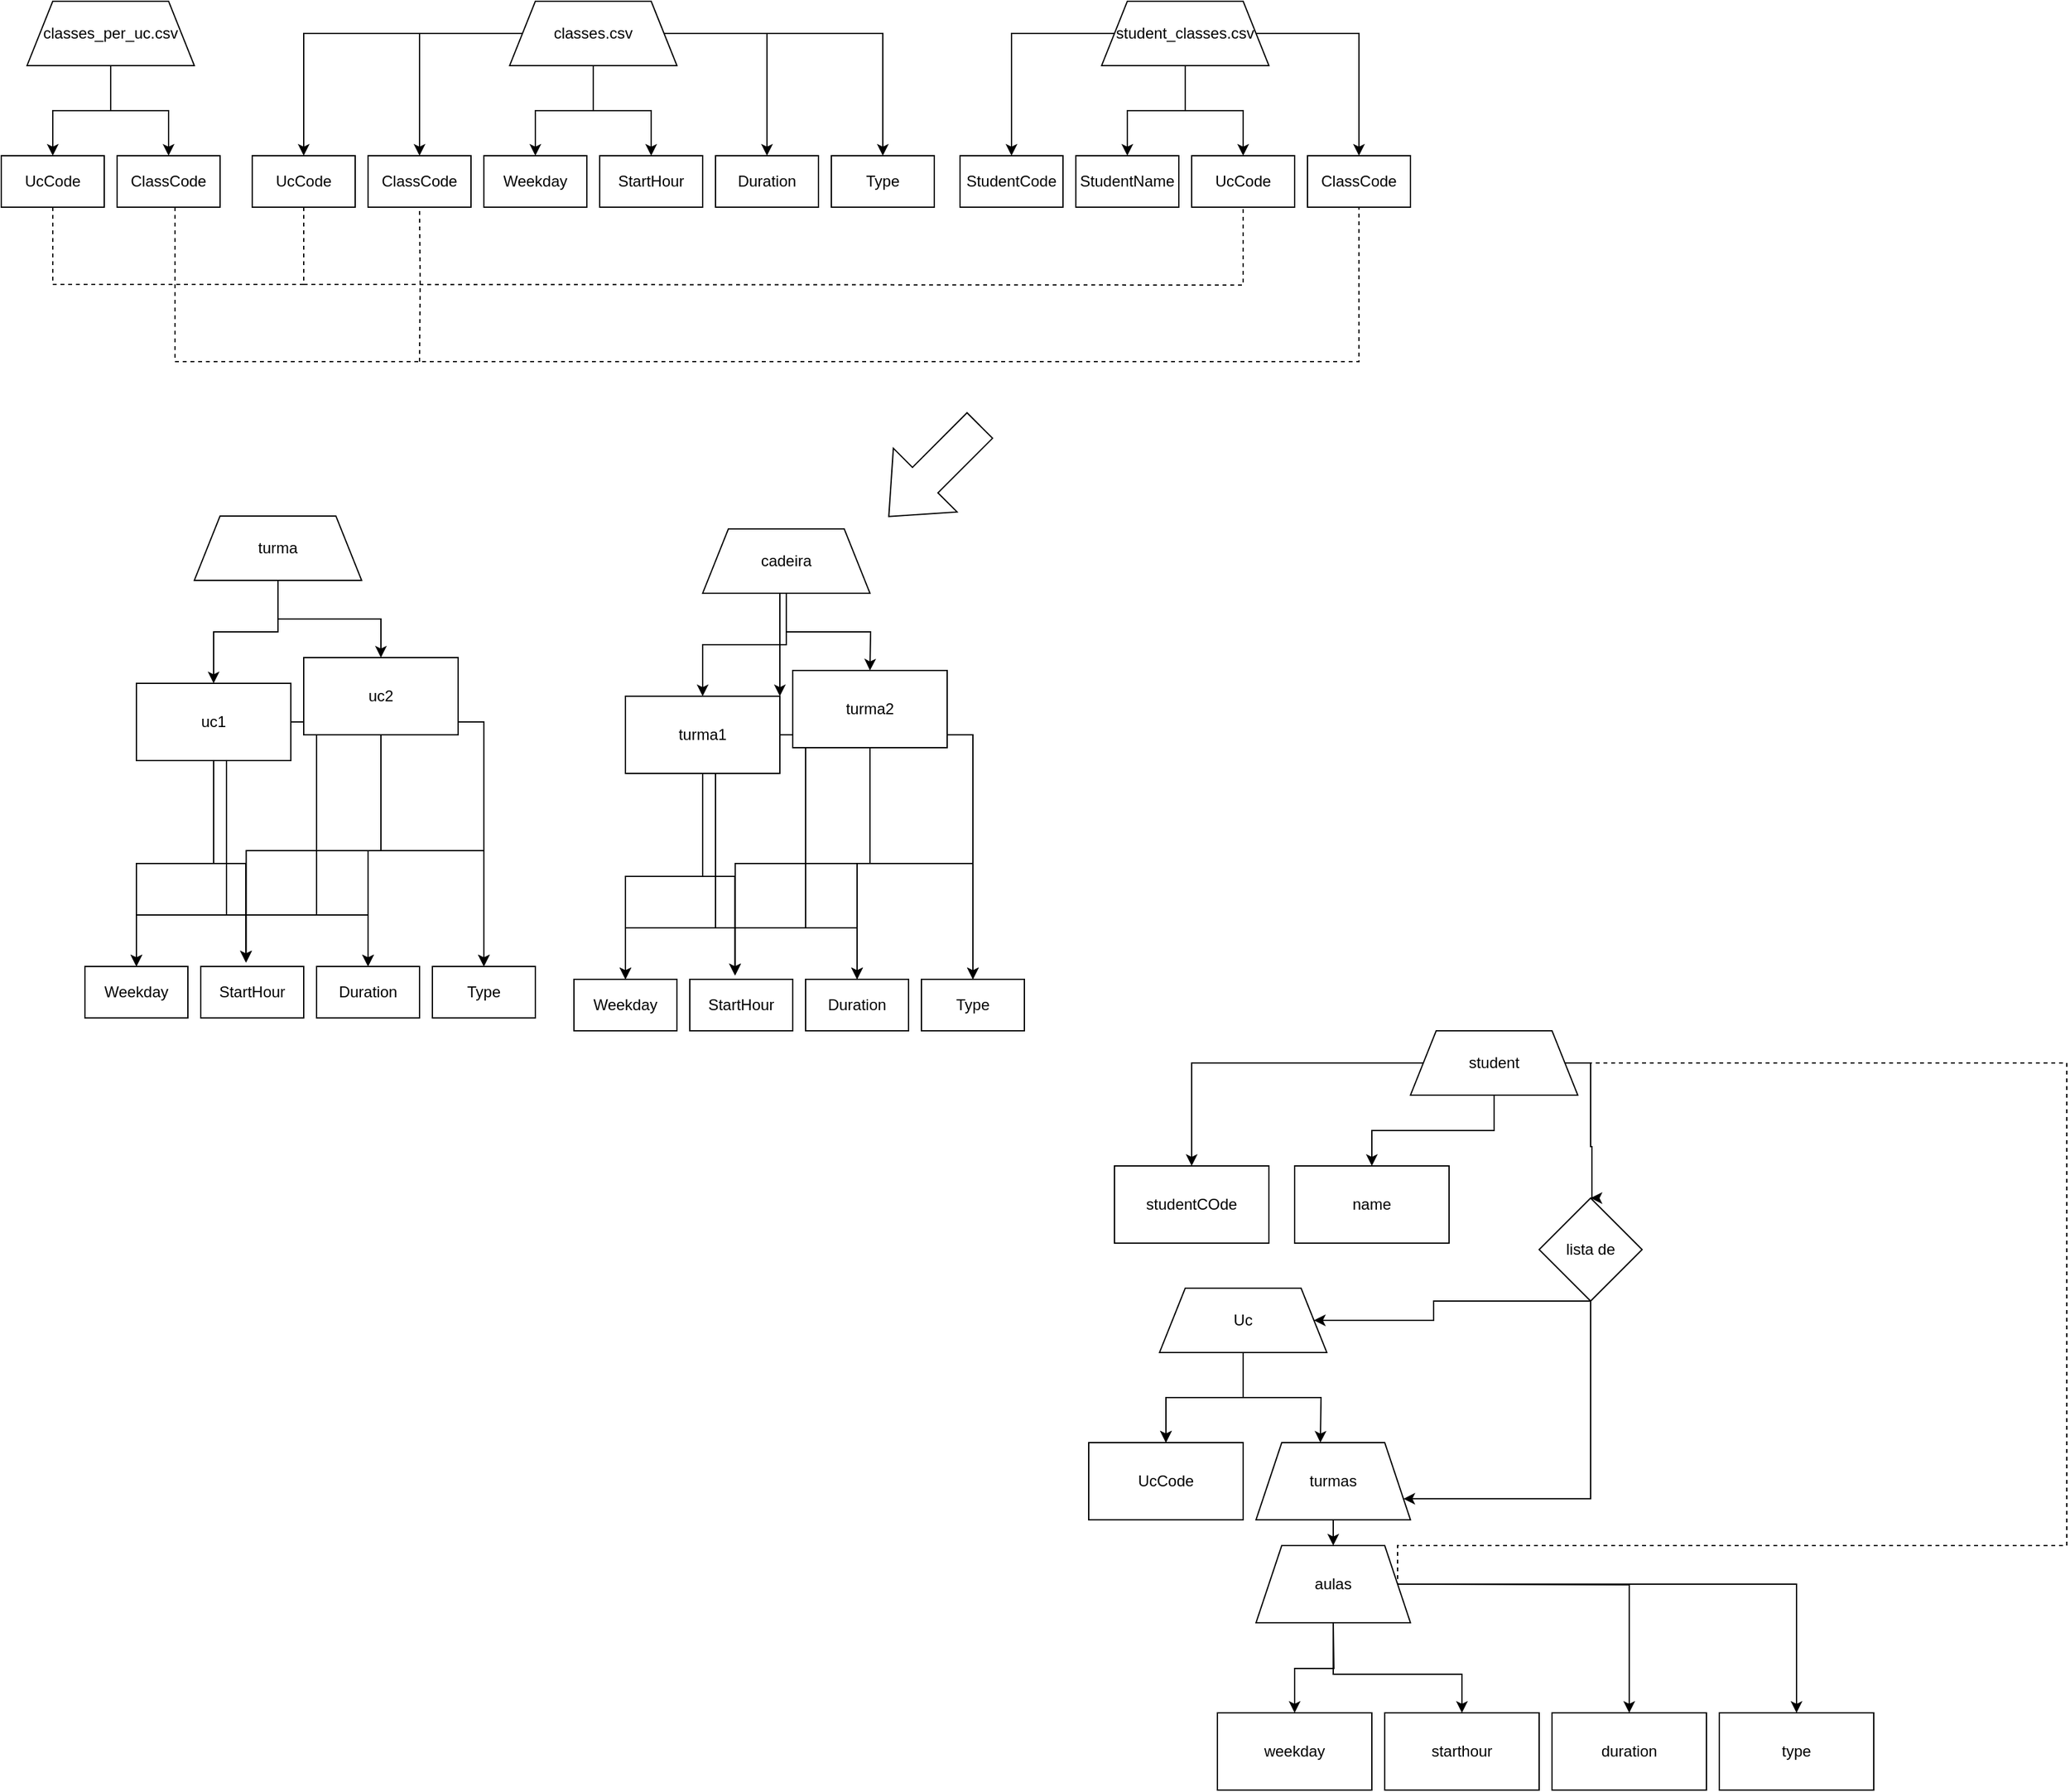<mxfile version="22.0.2" type="device">
  <diagram name="Página-1" id="1RSM4zQw5tnt1VQKomll">
    <mxGraphModel dx="1595" dy="699" grid="1" gridSize="10" guides="1" tooltips="1" connect="1" arrows="1" fold="1" page="0" pageScale="1" pageWidth="827" pageHeight="1169" math="0" shadow="0">
      <root>
        <mxCell id="0" />
        <mxCell id="1" parent="0" />
        <mxCell id="jD-sTnze0FN-HvP1HJrU-20" value="UcCode" style="rounded=0;whiteSpace=wrap;html=1;" parent="1" vertex="1">
          <mxGeometry x="-215" y="120" width="80" height="40" as="geometry" />
        </mxCell>
        <mxCell id="jD-sTnze0FN-HvP1HJrU-22" value="ClassCode" style="rounded=0;whiteSpace=wrap;html=1;" parent="1" vertex="1">
          <mxGeometry x="-125" y="120" width="80" height="40" as="geometry" />
        </mxCell>
        <mxCell id="jD-sTnze0FN-HvP1HJrU-29" style="edgeStyle=orthogonalEdgeStyle;rounded=0;orthogonalLoop=1;jettySize=auto;html=1;entryX=0.5;entryY=0;entryDx=0;entryDy=0;fontFamily=Helvetica;fontSize=12;fontColor=default;" parent="1" source="jD-sTnze0FN-HvP1HJrU-27" target="jD-sTnze0FN-HvP1HJrU-20" edge="1">
          <mxGeometry relative="1" as="geometry" />
        </mxCell>
        <mxCell id="jD-sTnze0FN-HvP1HJrU-30" style="edgeStyle=orthogonalEdgeStyle;rounded=0;orthogonalLoop=1;jettySize=auto;html=1;entryX=0.5;entryY=0;entryDx=0;entryDy=0;fontFamily=Helvetica;fontSize=12;fontColor=default;" parent="1" source="jD-sTnze0FN-HvP1HJrU-27" target="jD-sTnze0FN-HvP1HJrU-22" edge="1">
          <mxGeometry relative="1" as="geometry" />
        </mxCell>
        <mxCell id="jD-sTnze0FN-HvP1HJrU-27" value="classes_per_uc.csv" style="shape=trapezoid;perimeter=trapezoidPerimeter;whiteSpace=wrap;html=1;fixedSize=1;rounded=0;strokeColor=default;align=center;verticalAlign=middle;fontFamily=Helvetica;fontSize=12;fontColor=default;fillColor=default;" parent="1" vertex="1">
          <mxGeometry x="-195" width="130" height="50" as="geometry" />
        </mxCell>
        <mxCell id="jD-sTnze0FN-HvP1HJrU-38" style="edgeStyle=orthogonalEdgeStyle;rounded=0;orthogonalLoop=1;jettySize=auto;html=1;fontFamily=Helvetica;fontSize=12;fontColor=default;" parent="1" source="jD-sTnze0FN-HvP1HJrU-31" target="jD-sTnze0FN-HvP1HJrU-33" edge="1">
          <mxGeometry relative="1" as="geometry" />
        </mxCell>
        <mxCell id="jD-sTnze0FN-HvP1HJrU-39" style="edgeStyle=orthogonalEdgeStyle;rounded=0;orthogonalLoop=1;jettySize=auto;html=1;fontFamily=Helvetica;fontSize=12;fontColor=default;" parent="1" source="jD-sTnze0FN-HvP1HJrU-31" target="jD-sTnze0FN-HvP1HJrU-32" edge="1">
          <mxGeometry relative="1" as="geometry" />
        </mxCell>
        <mxCell id="jD-sTnze0FN-HvP1HJrU-40" style="edgeStyle=orthogonalEdgeStyle;rounded=0;orthogonalLoop=1;jettySize=auto;html=1;fontFamily=Helvetica;fontSize=12;fontColor=default;" parent="1" source="jD-sTnze0FN-HvP1HJrU-31" target="jD-sTnze0FN-HvP1HJrU-34" edge="1">
          <mxGeometry relative="1" as="geometry" />
        </mxCell>
        <mxCell id="jD-sTnze0FN-HvP1HJrU-41" style="edgeStyle=orthogonalEdgeStyle;rounded=0;orthogonalLoop=1;jettySize=auto;html=1;fontFamily=Helvetica;fontSize=12;fontColor=default;" parent="1" source="jD-sTnze0FN-HvP1HJrU-31" target="jD-sTnze0FN-HvP1HJrU-35" edge="1">
          <mxGeometry relative="1" as="geometry" />
        </mxCell>
        <mxCell id="jD-sTnze0FN-HvP1HJrU-42" style="edgeStyle=orthogonalEdgeStyle;rounded=0;orthogonalLoop=1;jettySize=auto;html=1;fontFamily=Helvetica;fontSize=12;fontColor=default;" parent="1" source="jD-sTnze0FN-HvP1HJrU-31" target="jD-sTnze0FN-HvP1HJrU-36" edge="1">
          <mxGeometry relative="1" as="geometry" />
        </mxCell>
        <mxCell id="jD-sTnze0FN-HvP1HJrU-43" style="edgeStyle=orthogonalEdgeStyle;rounded=0;orthogonalLoop=1;jettySize=auto;html=1;fontFamily=Helvetica;fontSize=12;fontColor=default;" parent="1" source="jD-sTnze0FN-HvP1HJrU-31" target="jD-sTnze0FN-HvP1HJrU-37" edge="1">
          <mxGeometry relative="1" as="geometry" />
        </mxCell>
        <mxCell id="jD-sTnze0FN-HvP1HJrU-31" value="classes.csv" style="shape=trapezoid;perimeter=trapezoidPerimeter;whiteSpace=wrap;html=1;fixedSize=1;rounded=0;strokeColor=default;align=center;verticalAlign=middle;fontFamily=Helvetica;fontSize=12;fontColor=default;fillColor=default;" parent="1" vertex="1">
          <mxGeometry x="180" width="130" height="50" as="geometry" />
        </mxCell>
        <mxCell id="jD-sTnze0FN-HvP1HJrU-32" value="ClassCode" style="rounded=0;whiteSpace=wrap;html=1;" parent="1" vertex="1">
          <mxGeometry x="70" y="120" width="80" height="40" as="geometry" />
        </mxCell>
        <mxCell id="jD-sTnze0FN-HvP1HJrU-33" value="UcCode" style="rounded=0;whiteSpace=wrap;html=1;" parent="1" vertex="1">
          <mxGeometry x="-20" y="120" width="80" height="40" as="geometry" />
        </mxCell>
        <mxCell id="jD-sTnze0FN-HvP1HJrU-34" value="Weekday" style="rounded=0;whiteSpace=wrap;html=1;" parent="1" vertex="1">
          <mxGeometry x="160" y="120" width="80" height="40" as="geometry" />
        </mxCell>
        <mxCell id="jD-sTnze0FN-HvP1HJrU-35" value="StartHour" style="rounded=0;whiteSpace=wrap;html=1;" parent="1" vertex="1">
          <mxGeometry x="250" y="120" width="80" height="40" as="geometry" />
        </mxCell>
        <mxCell id="jD-sTnze0FN-HvP1HJrU-36" value="Duration" style="rounded=0;whiteSpace=wrap;html=1;" parent="1" vertex="1">
          <mxGeometry x="340" y="120" width="80" height="40" as="geometry" />
        </mxCell>
        <mxCell id="jD-sTnze0FN-HvP1HJrU-37" value="Type" style="rounded=0;whiteSpace=wrap;html=1;" parent="1" vertex="1">
          <mxGeometry x="430" y="120" width="80" height="40" as="geometry" />
        </mxCell>
        <mxCell id="jD-sTnze0FN-HvP1HJrU-49" style="edgeStyle=orthogonalEdgeStyle;rounded=0;orthogonalLoop=1;jettySize=auto;html=1;fontFamily=Helvetica;fontSize=12;fontColor=default;" parent="1" source="jD-sTnze0FN-HvP1HJrU-44" target="jD-sTnze0FN-HvP1HJrU-48" edge="1">
          <mxGeometry relative="1" as="geometry" />
        </mxCell>
        <mxCell id="jD-sTnze0FN-HvP1HJrU-50" style="edgeStyle=orthogonalEdgeStyle;rounded=0;orthogonalLoop=1;jettySize=auto;html=1;fontFamily=Helvetica;fontSize=12;fontColor=default;" parent="1" source="jD-sTnze0FN-HvP1HJrU-44" target="jD-sTnze0FN-HvP1HJrU-47" edge="1">
          <mxGeometry relative="1" as="geometry" />
        </mxCell>
        <mxCell id="jD-sTnze0FN-HvP1HJrU-51" style="edgeStyle=orthogonalEdgeStyle;rounded=0;orthogonalLoop=1;jettySize=auto;html=1;fontFamily=Helvetica;fontSize=12;fontColor=default;" parent="1" source="jD-sTnze0FN-HvP1HJrU-44" target="jD-sTnze0FN-HvP1HJrU-46" edge="1">
          <mxGeometry relative="1" as="geometry" />
        </mxCell>
        <mxCell id="jD-sTnze0FN-HvP1HJrU-52" style="edgeStyle=orthogonalEdgeStyle;rounded=0;orthogonalLoop=1;jettySize=auto;html=1;fontFamily=Helvetica;fontSize=12;fontColor=default;" parent="1" source="jD-sTnze0FN-HvP1HJrU-44" target="jD-sTnze0FN-HvP1HJrU-45" edge="1">
          <mxGeometry relative="1" as="geometry" />
        </mxCell>
        <mxCell id="jD-sTnze0FN-HvP1HJrU-44" value="student_classes.csv" style="shape=trapezoid;perimeter=trapezoidPerimeter;whiteSpace=wrap;html=1;fixedSize=1;rounded=0;strokeColor=default;align=center;verticalAlign=middle;fontFamily=Helvetica;fontSize=12;fontColor=default;fillColor=default;" parent="1" vertex="1">
          <mxGeometry x="640" width="130" height="50" as="geometry" />
        </mxCell>
        <mxCell id="jD-sTnze0FN-HvP1HJrU-45" value="ClassCode" style="rounded=0;whiteSpace=wrap;html=1;" parent="1" vertex="1">
          <mxGeometry x="800" y="120" width="80" height="40" as="geometry" />
        </mxCell>
        <mxCell id="jD-sTnze0FN-HvP1HJrU-46" value="UcCode" style="rounded=0;whiteSpace=wrap;html=1;" parent="1" vertex="1">
          <mxGeometry x="710" y="120" width="80" height="40" as="geometry" />
        </mxCell>
        <mxCell id="jD-sTnze0FN-HvP1HJrU-47" value="StudentName" style="rounded=0;whiteSpace=wrap;html=1;" parent="1" vertex="1">
          <mxGeometry x="620" y="120" width="80" height="40" as="geometry" />
        </mxCell>
        <mxCell id="jD-sTnze0FN-HvP1HJrU-48" value="StudentCode" style="rounded=0;whiteSpace=wrap;html=1;" parent="1" vertex="1">
          <mxGeometry x="530" y="120" width="80" height="40" as="geometry" />
        </mxCell>
        <mxCell id="jD-sTnze0FN-HvP1HJrU-54" value="" style="endArrow=none;html=1;edgeStyle=orthogonalEdgeStyle;rounded=0;fontFamily=Helvetica;fontSize=12;fontColor=default;dashed=1;exitX=0.5;exitY=1;exitDx=0;exitDy=0;entryX=0.5;entryY=1;entryDx=0;entryDy=0;" parent="1" source="jD-sTnze0FN-HvP1HJrU-20" target="jD-sTnze0FN-HvP1HJrU-33" edge="1">
          <mxGeometry relative="1" as="geometry">
            <mxPoint x="-130" y="250" as="sourcePoint" />
            <mxPoint x="30" y="250" as="targetPoint" />
            <Array as="points">
              <mxPoint x="-175" y="220" />
              <mxPoint x="20" y="220" />
            </Array>
          </mxGeometry>
        </mxCell>
        <mxCell id="jD-sTnze0FN-HvP1HJrU-57" value="" style="endArrow=none;html=1;edgeStyle=orthogonalEdgeStyle;rounded=0;fontFamily=Helvetica;fontSize=12;fontColor=default;dashed=1;exitX=0.5;exitY=1;exitDx=0;exitDy=0;entryX=0.5;entryY=1;entryDx=0;entryDy=0;" parent="1" target="jD-sTnze0FN-HvP1HJrU-45" edge="1">
          <mxGeometry relative="1" as="geometry">
            <mxPoint x="-80" y="160" as="sourcePoint" />
            <mxPoint x="240" y="180" as="targetPoint" />
            <Array as="points">
              <mxPoint x="-80" y="280" />
              <mxPoint x="840" y="280" />
            </Array>
          </mxGeometry>
        </mxCell>
        <mxCell id="jD-sTnze0FN-HvP1HJrU-61" value="" style="endArrow=none;html=1;edgeStyle=orthogonalEdgeStyle;rounded=0;fontFamily=Helvetica;fontSize=12;fontColor=default;entryX=0.5;entryY=1;entryDx=0;entryDy=0;dashed=1;" parent="1" target="jD-sTnze0FN-HvP1HJrU-46" edge="1">
          <mxGeometry relative="1" as="geometry">
            <mxPoint x="20" y="220" as="sourcePoint" />
            <mxPoint x="180" y="220" as="targetPoint" />
          </mxGeometry>
        </mxCell>
        <mxCell id="jD-sTnze0FN-HvP1HJrU-67" value="" style="endArrow=none;html=1;edgeStyle=orthogonalEdgeStyle;rounded=0;fontFamily=Helvetica;fontSize=12;fontColor=default;entryX=0.5;entryY=1;entryDx=0;entryDy=0;dashed=1;" parent="1" target="jD-sTnze0FN-HvP1HJrU-32" edge="1">
          <mxGeometry relative="1" as="geometry">
            <mxPoint x="110" y="280" as="sourcePoint" />
            <mxPoint x="320" y="330" as="targetPoint" />
          </mxGeometry>
        </mxCell>
        <mxCell id="ez9W7ZSchw-FkNqgG1aF-4" value="" style="edgeStyle=orthogonalEdgeStyle;rounded=0;orthogonalLoop=1;jettySize=auto;html=1;" edge="1" parent="1" source="ez9W7ZSchw-FkNqgG1aF-1" target="ez9W7ZSchw-FkNqgG1aF-3">
          <mxGeometry relative="1" as="geometry" />
        </mxCell>
        <mxCell id="ez9W7ZSchw-FkNqgG1aF-6" value="" style="edgeStyle=orthogonalEdgeStyle;rounded=0;orthogonalLoop=1;jettySize=auto;html=1;" edge="1" parent="1" source="ez9W7ZSchw-FkNqgG1aF-1" target="ez9W7ZSchw-FkNqgG1aF-3">
          <mxGeometry relative="1" as="geometry">
            <Array as="points">
              <mxPoint x="400" y="460" />
              <mxPoint x="400" y="460" />
            </Array>
          </mxGeometry>
        </mxCell>
        <mxCell id="ez9W7ZSchw-FkNqgG1aF-7" style="edgeStyle=orthogonalEdgeStyle;rounded=0;orthogonalLoop=1;jettySize=auto;html=1;" edge="1" parent="1" source="ez9W7ZSchw-FkNqgG1aF-1">
          <mxGeometry relative="1" as="geometry">
            <mxPoint x="460" y="520" as="targetPoint" />
          </mxGeometry>
        </mxCell>
        <mxCell id="ez9W7ZSchw-FkNqgG1aF-1" value="cadeira" style="shape=trapezoid;perimeter=trapezoidPerimeter;whiteSpace=wrap;html=1;fixedSize=1;rounded=0;strokeColor=default;align=center;verticalAlign=middle;fontFamily=Helvetica;fontSize=12;fontColor=default;fillColor=default;" vertex="1" parent="1">
          <mxGeometry x="330" y="410" width="130" height="50" as="geometry" />
        </mxCell>
        <mxCell id="ez9W7ZSchw-FkNqgG1aF-13" style="edgeStyle=orthogonalEdgeStyle;rounded=0;orthogonalLoop=1;jettySize=auto;html=1;entryX=0.5;entryY=0;entryDx=0;entryDy=0;" edge="1" parent="1" source="ez9W7ZSchw-FkNqgG1aF-3" target="ez9W7ZSchw-FkNqgG1aF-9">
          <mxGeometry relative="1" as="geometry" />
        </mxCell>
        <mxCell id="ez9W7ZSchw-FkNqgG1aF-15" style="edgeStyle=orthogonalEdgeStyle;rounded=0;orthogonalLoop=1;jettySize=auto;html=1;" edge="1" parent="1" source="ez9W7ZSchw-FkNqgG1aF-3" target="ez9W7ZSchw-FkNqgG1aF-11">
          <mxGeometry relative="1" as="geometry">
            <Array as="points">
              <mxPoint x="340" y="720" />
              <mxPoint x="450" y="720" />
            </Array>
          </mxGeometry>
        </mxCell>
        <mxCell id="ez9W7ZSchw-FkNqgG1aF-16" style="edgeStyle=orthogonalEdgeStyle;rounded=0;orthogonalLoop=1;jettySize=auto;html=1;" edge="1" parent="1" source="ez9W7ZSchw-FkNqgG1aF-3" target="ez9W7ZSchw-FkNqgG1aF-12">
          <mxGeometry relative="1" as="geometry" />
        </mxCell>
        <mxCell id="ez9W7ZSchw-FkNqgG1aF-3" value="turma1" style="whiteSpace=wrap;html=1;rounded=0;" vertex="1" parent="1">
          <mxGeometry x="270" y="540" width="120" height="60" as="geometry" />
        </mxCell>
        <mxCell id="ez9W7ZSchw-FkNqgG1aF-17" style="edgeStyle=orthogonalEdgeStyle;rounded=0;orthogonalLoop=1;jettySize=auto;html=1;" edge="1" parent="1" source="ez9W7ZSchw-FkNqgG1aF-8" target="ez9W7ZSchw-FkNqgG1aF-9">
          <mxGeometry relative="1" as="geometry">
            <Array as="points">
              <mxPoint x="410" y="720" />
              <mxPoint x="270" y="720" />
            </Array>
          </mxGeometry>
        </mxCell>
        <mxCell id="ez9W7ZSchw-FkNqgG1aF-18" style="edgeStyle=orthogonalEdgeStyle;rounded=0;orthogonalLoop=1;jettySize=auto;html=1;" edge="1" parent="1" source="ez9W7ZSchw-FkNqgG1aF-8" target="ez9W7ZSchw-FkNqgG1aF-11">
          <mxGeometry relative="1" as="geometry" />
        </mxCell>
        <mxCell id="ez9W7ZSchw-FkNqgG1aF-20" style="edgeStyle=orthogonalEdgeStyle;rounded=0;orthogonalLoop=1;jettySize=auto;html=1;entryX=0.5;entryY=0;entryDx=0;entryDy=0;" edge="1" parent="1" source="ez9W7ZSchw-FkNqgG1aF-8" target="ez9W7ZSchw-FkNqgG1aF-12">
          <mxGeometry relative="1" as="geometry" />
        </mxCell>
        <mxCell id="ez9W7ZSchw-FkNqgG1aF-8" value="turma2" style="whiteSpace=wrap;html=1;rounded=0;" vertex="1" parent="1">
          <mxGeometry x="400" y="520" width="120" height="60" as="geometry" />
        </mxCell>
        <mxCell id="ez9W7ZSchw-FkNqgG1aF-9" value="Weekday" style="rounded=0;whiteSpace=wrap;html=1;" vertex="1" parent="1">
          <mxGeometry x="230" y="760" width="80" height="40" as="geometry" />
        </mxCell>
        <mxCell id="ez9W7ZSchw-FkNqgG1aF-10" value="StartHour" style="rounded=0;whiteSpace=wrap;html=1;" vertex="1" parent="1">
          <mxGeometry x="320" y="760" width="80" height="40" as="geometry" />
        </mxCell>
        <mxCell id="ez9W7ZSchw-FkNqgG1aF-11" value="Duration" style="rounded=0;whiteSpace=wrap;html=1;" vertex="1" parent="1">
          <mxGeometry x="410" y="760" width="80" height="40" as="geometry" />
        </mxCell>
        <mxCell id="ez9W7ZSchw-FkNqgG1aF-12" value="Type" style="rounded=0;whiteSpace=wrap;html=1;" vertex="1" parent="1">
          <mxGeometry x="500" y="760" width="80" height="40" as="geometry" />
        </mxCell>
        <mxCell id="ez9W7ZSchw-FkNqgG1aF-14" style="edgeStyle=orthogonalEdgeStyle;rounded=0;orthogonalLoop=1;jettySize=auto;html=1;entryX=0.438;entryY=-0.079;entryDx=0;entryDy=0;entryPerimeter=0;" edge="1" parent="1" source="ez9W7ZSchw-FkNqgG1aF-3" target="ez9W7ZSchw-FkNqgG1aF-10">
          <mxGeometry relative="1" as="geometry" />
        </mxCell>
        <mxCell id="ez9W7ZSchw-FkNqgG1aF-19" style="edgeStyle=orthogonalEdgeStyle;rounded=0;orthogonalLoop=1;jettySize=auto;html=1;entryX=0.441;entryY=-0.075;entryDx=0;entryDy=0;entryPerimeter=0;" edge="1" parent="1" source="ez9W7ZSchw-FkNqgG1aF-8" target="ez9W7ZSchw-FkNqgG1aF-10">
          <mxGeometry relative="1" as="geometry" />
        </mxCell>
        <mxCell id="ez9W7ZSchw-FkNqgG1aF-36" style="edgeStyle=orthogonalEdgeStyle;rounded=0;orthogonalLoop=1;jettySize=auto;html=1;" edge="1" parent="1" source="ez9W7ZSchw-FkNqgG1aF-21" target="ez9W7ZSchw-FkNqgG1aF-25">
          <mxGeometry relative="1" as="geometry" />
        </mxCell>
        <mxCell id="ez9W7ZSchw-FkNqgG1aF-37" style="edgeStyle=orthogonalEdgeStyle;rounded=0;orthogonalLoop=1;jettySize=auto;html=1;" edge="1" parent="1" source="ez9W7ZSchw-FkNqgG1aF-21" target="ez9W7ZSchw-FkNqgG1aF-29">
          <mxGeometry relative="1" as="geometry" />
        </mxCell>
        <mxCell id="ez9W7ZSchw-FkNqgG1aF-21" value="turma" style="shape=trapezoid;perimeter=trapezoidPerimeter;whiteSpace=wrap;html=1;fixedSize=1;rounded=0;strokeColor=default;align=center;verticalAlign=middle;fontFamily=Helvetica;fontSize=12;fontColor=default;fillColor=default;" vertex="1" parent="1">
          <mxGeometry x="-65" y="400" width="130" height="50" as="geometry" />
        </mxCell>
        <mxCell id="ez9W7ZSchw-FkNqgG1aF-22" style="edgeStyle=orthogonalEdgeStyle;rounded=0;orthogonalLoop=1;jettySize=auto;html=1;entryX=0.5;entryY=0;entryDx=0;entryDy=0;" edge="1" parent="1" source="ez9W7ZSchw-FkNqgG1aF-25" target="ez9W7ZSchw-FkNqgG1aF-30">
          <mxGeometry relative="1" as="geometry" />
        </mxCell>
        <mxCell id="ez9W7ZSchw-FkNqgG1aF-23" style="edgeStyle=orthogonalEdgeStyle;rounded=0;orthogonalLoop=1;jettySize=auto;html=1;" edge="1" parent="1" source="ez9W7ZSchw-FkNqgG1aF-25" target="ez9W7ZSchw-FkNqgG1aF-32">
          <mxGeometry relative="1" as="geometry">
            <Array as="points">
              <mxPoint x="-40" y="710" />
              <mxPoint x="70" y="710" />
            </Array>
          </mxGeometry>
        </mxCell>
        <mxCell id="ez9W7ZSchw-FkNqgG1aF-24" style="edgeStyle=orthogonalEdgeStyle;rounded=0;orthogonalLoop=1;jettySize=auto;html=1;" edge="1" parent="1" source="ez9W7ZSchw-FkNqgG1aF-25" target="ez9W7ZSchw-FkNqgG1aF-33">
          <mxGeometry relative="1" as="geometry" />
        </mxCell>
        <mxCell id="ez9W7ZSchw-FkNqgG1aF-25" value="uc1" style="whiteSpace=wrap;html=1;rounded=0;" vertex="1" parent="1">
          <mxGeometry x="-110" y="530" width="120" height="60" as="geometry" />
        </mxCell>
        <mxCell id="ez9W7ZSchw-FkNqgG1aF-26" style="edgeStyle=orthogonalEdgeStyle;rounded=0;orthogonalLoop=1;jettySize=auto;html=1;" edge="1" parent="1" source="ez9W7ZSchw-FkNqgG1aF-29" target="ez9W7ZSchw-FkNqgG1aF-30">
          <mxGeometry relative="1" as="geometry">
            <Array as="points">
              <mxPoint x="30" y="710" />
              <mxPoint x="-110" y="710" />
            </Array>
          </mxGeometry>
        </mxCell>
        <mxCell id="ez9W7ZSchw-FkNqgG1aF-27" style="edgeStyle=orthogonalEdgeStyle;rounded=0;orthogonalLoop=1;jettySize=auto;html=1;" edge="1" parent="1" source="ez9W7ZSchw-FkNqgG1aF-29" target="ez9W7ZSchw-FkNqgG1aF-32">
          <mxGeometry relative="1" as="geometry" />
        </mxCell>
        <mxCell id="ez9W7ZSchw-FkNqgG1aF-28" style="edgeStyle=orthogonalEdgeStyle;rounded=0;orthogonalLoop=1;jettySize=auto;html=1;entryX=0.5;entryY=0;entryDx=0;entryDy=0;" edge="1" parent="1" source="ez9W7ZSchw-FkNqgG1aF-29" target="ez9W7ZSchw-FkNqgG1aF-33">
          <mxGeometry relative="1" as="geometry" />
        </mxCell>
        <mxCell id="ez9W7ZSchw-FkNqgG1aF-29" value="uc2" style="whiteSpace=wrap;html=1;rounded=0;" vertex="1" parent="1">
          <mxGeometry x="20" y="510" width="120" height="60" as="geometry" />
        </mxCell>
        <mxCell id="ez9W7ZSchw-FkNqgG1aF-30" value="Weekday" style="rounded=0;whiteSpace=wrap;html=1;" vertex="1" parent="1">
          <mxGeometry x="-150" y="750" width="80" height="40" as="geometry" />
        </mxCell>
        <mxCell id="ez9W7ZSchw-FkNqgG1aF-31" value="StartHour" style="rounded=0;whiteSpace=wrap;html=1;" vertex="1" parent="1">
          <mxGeometry x="-60" y="750" width="80" height="40" as="geometry" />
        </mxCell>
        <mxCell id="ez9W7ZSchw-FkNqgG1aF-32" value="Duration" style="rounded=0;whiteSpace=wrap;html=1;" vertex="1" parent="1">
          <mxGeometry x="30" y="750" width="80" height="40" as="geometry" />
        </mxCell>
        <mxCell id="ez9W7ZSchw-FkNqgG1aF-33" value="Type" style="rounded=0;whiteSpace=wrap;html=1;" vertex="1" parent="1">
          <mxGeometry x="120" y="750" width="80" height="40" as="geometry" />
        </mxCell>
        <mxCell id="ez9W7ZSchw-FkNqgG1aF-34" style="edgeStyle=orthogonalEdgeStyle;rounded=0;orthogonalLoop=1;jettySize=auto;html=1;entryX=0.438;entryY=-0.079;entryDx=0;entryDy=0;entryPerimeter=0;" edge="1" parent="1" source="ez9W7ZSchw-FkNqgG1aF-25" target="ez9W7ZSchw-FkNqgG1aF-31">
          <mxGeometry relative="1" as="geometry" />
        </mxCell>
        <mxCell id="ez9W7ZSchw-FkNqgG1aF-35" style="edgeStyle=orthogonalEdgeStyle;rounded=0;orthogonalLoop=1;jettySize=auto;html=1;entryX=0.441;entryY=-0.075;entryDx=0;entryDy=0;entryPerimeter=0;" edge="1" parent="1" source="ez9W7ZSchw-FkNqgG1aF-29" target="ez9W7ZSchw-FkNqgG1aF-31">
          <mxGeometry relative="1" as="geometry" />
        </mxCell>
        <mxCell id="ez9W7ZSchw-FkNqgG1aF-38" value="" style="html=1;shadow=0;dashed=0;align=center;verticalAlign=middle;shape=mxgraph.arrows2.arrow;dy=0.6;dx=40;notch=0;rotation=-225;" vertex="1" parent="1">
          <mxGeometry x="460" y="330" width="100" height="70" as="geometry" />
        </mxCell>
        <mxCell id="ez9W7ZSchw-FkNqgG1aF-41" value="" style="edgeStyle=orthogonalEdgeStyle;rounded=0;orthogonalLoop=1;jettySize=auto;html=1;" edge="1" parent="1" source="ez9W7ZSchw-FkNqgG1aF-39" target="ez9W7ZSchw-FkNqgG1aF-40">
          <mxGeometry relative="1" as="geometry" />
        </mxCell>
        <mxCell id="ez9W7ZSchw-FkNqgG1aF-42" value="" style="edgeStyle=orthogonalEdgeStyle;rounded=0;orthogonalLoop=1;jettySize=auto;html=1;" edge="1" parent="1" source="ez9W7ZSchw-FkNqgG1aF-39" target="ez9W7ZSchw-FkNqgG1aF-40">
          <mxGeometry relative="1" as="geometry" />
        </mxCell>
        <mxCell id="ez9W7ZSchw-FkNqgG1aF-43" style="edgeStyle=orthogonalEdgeStyle;rounded=0;orthogonalLoop=1;jettySize=auto;html=1;" edge="1" parent="1" source="ez9W7ZSchw-FkNqgG1aF-39">
          <mxGeometry relative="1" as="geometry">
            <mxPoint x="810" y="1120.0" as="targetPoint" />
          </mxGeometry>
        </mxCell>
        <mxCell id="ez9W7ZSchw-FkNqgG1aF-39" value="Uc" style="shape=trapezoid;perimeter=trapezoidPerimeter;whiteSpace=wrap;html=1;fixedSize=1;rounded=0;strokeColor=default;align=center;verticalAlign=middle;fontFamily=Helvetica;fontSize=12;fontColor=default;fillColor=default;" vertex="1" parent="1">
          <mxGeometry x="685" y="1000" width="130" height="50" as="geometry" />
        </mxCell>
        <mxCell id="ez9W7ZSchw-FkNqgG1aF-40" value="UcCode" style="whiteSpace=wrap;html=1;rounded=0;" vertex="1" parent="1">
          <mxGeometry x="630" y="1120" width="120" height="60" as="geometry" />
        </mxCell>
        <mxCell id="ez9W7ZSchw-FkNqgG1aF-56" style="edgeStyle=orthogonalEdgeStyle;rounded=0;orthogonalLoop=1;jettySize=auto;html=1;entryX=0.5;entryY=0;entryDx=0;entryDy=0;" edge="1" parent="1" source="ez9W7ZSchw-FkNqgG1aF-44">
          <mxGeometry relative="1" as="geometry">
            <mxPoint x="820" y="1200.0" as="targetPoint" />
          </mxGeometry>
        </mxCell>
        <mxCell id="ez9W7ZSchw-FkNqgG1aF-44" value="turmas" style="shape=trapezoid;perimeter=trapezoidPerimeter;whiteSpace=wrap;html=1;fixedSize=1;" vertex="1" parent="1">
          <mxGeometry x="760" y="1120" width="120" height="60" as="geometry" />
        </mxCell>
        <mxCell id="ez9W7ZSchw-FkNqgG1aF-46" value="weekday" style="whiteSpace=wrap;html=1;rounded=0;" vertex="1" parent="1">
          <mxGeometry x="730" y="1330" width="120" height="60" as="geometry" />
        </mxCell>
        <mxCell id="ez9W7ZSchw-FkNqgG1aF-47" value="starthour" style="whiteSpace=wrap;html=1;rounded=0;" vertex="1" parent="1">
          <mxGeometry x="860" y="1330" width="120" height="60" as="geometry" />
        </mxCell>
        <mxCell id="ez9W7ZSchw-FkNqgG1aF-48" value="duration" style="whiteSpace=wrap;html=1;rounded=0;" vertex="1" parent="1">
          <mxGeometry x="990" y="1330" width="120" height="60" as="geometry" />
        </mxCell>
        <mxCell id="ez9W7ZSchw-FkNqgG1aF-49" value="type" style="whiteSpace=wrap;html=1;rounded=0;" vertex="1" parent="1">
          <mxGeometry x="1120" y="1330" width="120" height="60" as="geometry" />
        </mxCell>
        <mxCell id="ez9W7ZSchw-FkNqgG1aF-61" style="edgeStyle=orthogonalEdgeStyle;rounded=0;orthogonalLoop=1;jettySize=auto;html=1;" edge="1" parent="1" source="ez9W7ZSchw-FkNqgG1aF-53" target="ez9W7ZSchw-FkNqgG1aF-54">
          <mxGeometry relative="1" as="geometry" />
        </mxCell>
        <mxCell id="ez9W7ZSchw-FkNqgG1aF-63" style="edgeStyle=orthogonalEdgeStyle;rounded=0;orthogonalLoop=1;jettySize=auto;html=1;" edge="1" parent="1" source="ez9W7ZSchw-FkNqgG1aF-53">
          <mxGeometry relative="1" as="geometry">
            <mxPoint x="1020" y="930" as="targetPoint" />
            <Array as="points">
              <mxPoint x="1020" y="825" />
              <mxPoint x="1020" y="890" />
              <mxPoint x="1021" y="890" />
              <mxPoint x="1021" y="930" />
            </Array>
          </mxGeometry>
        </mxCell>
        <mxCell id="ez9W7ZSchw-FkNqgG1aF-68" style="edgeStyle=orthogonalEdgeStyle;rounded=0;orthogonalLoop=1;jettySize=auto;html=1;" edge="1" parent="1" source="ez9W7ZSchw-FkNqgG1aF-53" target="ez9W7ZSchw-FkNqgG1aF-67">
          <mxGeometry relative="1" as="geometry" />
        </mxCell>
        <mxCell id="ez9W7ZSchw-FkNqgG1aF-53" value="student" style="shape=trapezoid;perimeter=trapezoidPerimeter;whiteSpace=wrap;html=1;fixedSize=1;rounded=0;strokeColor=default;align=center;verticalAlign=middle;fontFamily=Helvetica;fontSize=12;fontColor=default;fillColor=default;" vertex="1" parent="1">
          <mxGeometry x="880" y="800" width="130" height="50" as="geometry" />
        </mxCell>
        <mxCell id="ez9W7ZSchw-FkNqgG1aF-54" value="name" style="whiteSpace=wrap;html=1;rounded=0;" vertex="1" parent="1">
          <mxGeometry x="790" y="905" width="120" height="60" as="geometry" />
        </mxCell>
        <mxCell id="ez9W7ZSchw-FkNqgG1aF-57" style="edgeStyle=orthogonalEdgeStyle;rounded=0;orthogonalLoop=1;jettySize=auto;html=1;entryX=0.5;entryY=0;entryDx=0;entryDy=0;" edge="1" parent="1" target="ez9W7ZSchw-FkNqgG1aF-46">
          <mxGeometry relative="1" as="geometry">
            <mxPoint x="820" y="1260.0" as="sourcePoint" />
          </mxGeometry>
        </mxCell>
        <mxCell id="ez9W7ZSchw-FkNqgG1aF-58" style="edgeStyle=orthogonalEdgeStyle;rounded=0;orthogonalLoop=1;jettySize=auto;html=1;" edge="1" parent="1" target="ez9W7ZSchw-FkNqgG1aF-47">
          <mxGeometry relative="1" as="geometry">
            <mxPoint x="820" y="1260.0" as="sourcePoint" />
            <Array as="points">
              <mxPoint x="820" y="1300" />
              <mxPoint x="920" y="1300" />
            </Array>
          </mxGeometry>
        </mxCell>
        <mxCell id="ez9W7ZSchw-FkNqgG1aF-59" style="edgeStyle=orthogonalEdgeStyle;rounded=0;orthogonalLoop=1;jettySize=auto;html=1;" edge="1" parent="1" target="ez9W7ZSchw-FkNqgG1aF-48">
          <mxGeometry relative="1" as="geometry">
            <mxPoint x="880" y="1230.0" as="sourcePoint" />
          </mxGeometry>
        </mxCell>
        <mxCell id="ez9W7ZSchw-FkNqgG1aF-60" style="edgeStyle=orthogonalEdgeStyle;rounded=0;orthogonalLoop=1;jettySize=auto;html=1;exitX=1;exitY=0.5;exitDx=0;exitDy=0;" edge="1" parent="1" source="ez9W7ZSchw-FkNqgG1aF-66" target="ez9W7ZSchw-FkNqgG1aF-49">
          <mxGeometry relative="1" as="geometry">
            <mxPoint x="880" y="1230.0" as="sourcePoint" />
          </mxGeometry>
        </mxCell>
        <mxCell id="ez9W7ZSchw-FkNqgG1aF-65" style="edgeStyle=orthogonalEdgeStyle;rounded=0;orthogonalLoop=1;jettySize=auto;html=1;entryX=1;entryY=0.75;entryDx=0;entryDy=0;exitX=0.5;exitY=1;exitDx=0;exitDy=0;" edge="1" parent="1" source="ez9W7ZSchw-FkNqgG1aF-69" target="ez9W7ZSchw-FkNqgG1aF-44">
          <mxGeometry relative="1" as="geometry">
            <mxPoint x="1020" y="965" as="sourcePoint" />
            <Array as="points">
              <mxPoint x="1020" y="1164" />
            </Array>
          </mxGeometry>
        </mxCell>
        <mxCell id="ez9W7ZSchw-FkNqgG1aF-66" value="aulas" style="shape=trapezoid;perimeter=trapezoidPerimeter;whiteSpace=wrap;html=1;fixedSize=1;" vertex="1" parent="1">
          <mxGeometry x="760" y="1200" width="120" height="60" as="geometry" />
        </mxCell>
        <mxCell id="ez9W7ZSchw-FkNqgG1aF-67" value="studentCOde" style="rounded=0;whiteSpace=wrap;html=1;" vertex="1" parent="1">
          <mxGeometry x="650" y="905" width="120" height="60" as="geometry" />
        </mxCell>
        <mxCell id="ez9W7ZSchw-FkNqgG1aF-70" style="edgeStyle=orthogonalEdgeStyle;rounded=0;orthogonalLoop=1;jettySize=auto;html=1;" edge="1" parent="1" source="ez9W7ZSchw-FkNqgG1aF-69" target="ez9W7ZSchw-FkNqgG1aF-39">
          <mxGeometry relative="1" as="geometry">
            <Array as="points">
              <mxPoint x="898" y="1010" />
              <mxPoint x="898" y="1025" />
            </Array>
          </mxGeometry>
        </mxCell>
        <mxCell id="ez9W7ZSchw-FkNqgG1aF-69" value="lista de" style="rhombus;whiteSpace=wrap;html=1;" vertex="1" parent="1">
          <mxGeometry x="980" y="930" width="80" height="80" as="geometry" />
        </mxCell>
        <mxCell id="ez9W7ZSchw-FkNqgG1aF-75" value="" style="endArrow=none;html=1;edgeStyle=orthogonalEdgeStyle;rounded=0;dashed=1;exitX=1;exitY=0.5;exitDx=0;exitDy=0;entryX=1;entryY=0.5;entryDx=0;entryDy=0;" edge="1" parent="1" source="ez9W7ZSchw-FkNqgG1aF-53" target="ez9W7ZSchw-FkNqgG1aF-66">
          <mxGeometry relative="1" as="geometry">
            <mxPoint x="1170" y="1020" as="sourcePoint" />
            <mxPoint x="1330" y="1020" as="targetPoint" />
            <Array as="points">
              <mxPoint x="1390" y="825" />
              <mxPoint x="1390" y="1200" />
              <mxPoint x="870" y="1200" />
            </Array>
          </mxGeometry>
        </mxCell>
      </root>
    </mxGraphModel>
  </diagram>
</mxfile>
